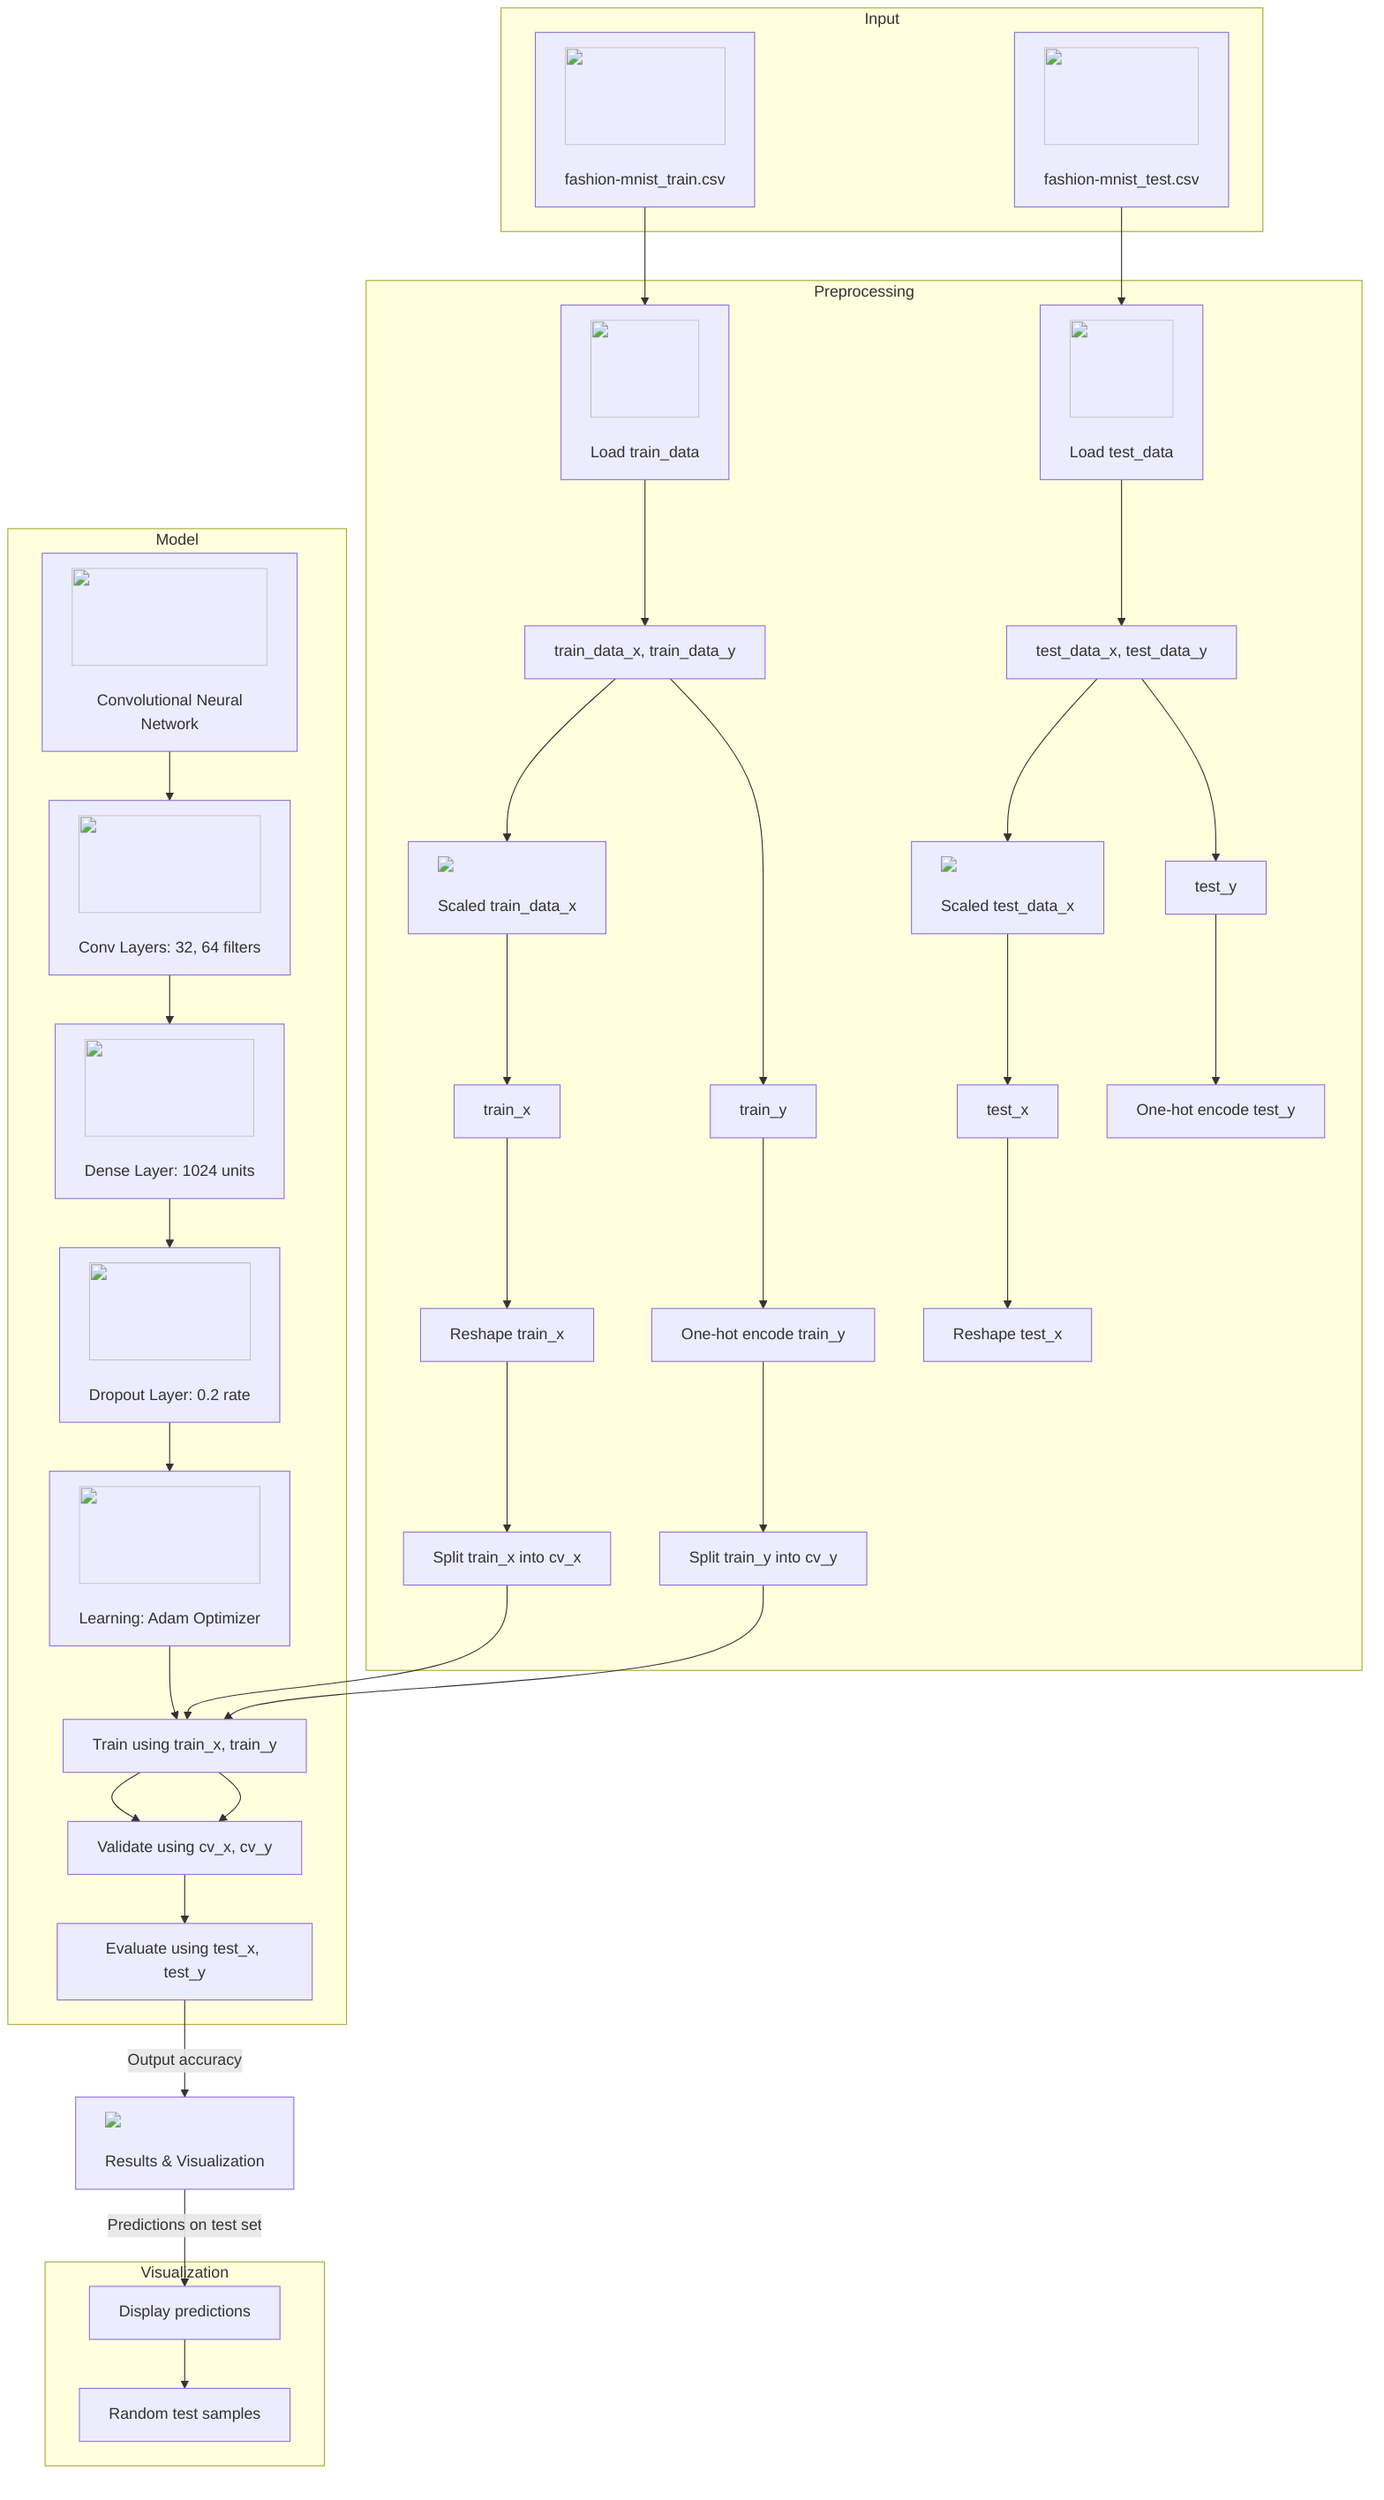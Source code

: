 flowchart TD
    %% Data Sources
    subgraph Input
        A1["<img src='icons/file.svg' width=100 height=100/> <br/> fashion-mnist_train.csv"]
        A2["<img src='icons/file.svg' width=100 height=100/> <br/> fashion-mnist_test.csv"]
    end
    
    %% Data Preprocessing
    subgraph Preprocessing
        B1["<img src='icons/database.svg' width=100 height=100/> <br/> Load train_data"]
        B2["<img src='icons/database.svg' width=100 height=100/> <br/> Load test_data"]
        B1 --> B3["train_data_x, train_data_y"]
        B2 --> B4["test_data_x, test_data_y"]
        B3 --> B5["<img src='dummy_plots/scatter_plot_template.svg'/> <br/> Scaled train_data_x"]
        B4 --> B6["<img src='dummy_plots/scatter_plot_template.svg'/> <br/> Scaled test_data_x"]
        B5 --> B7["train_x"]
        B3 --> B8["train_y"]
        B6 --> B9["test_x"]
        B4 --> B10["test_y"]
        B7 --> B11["Reshape train_x"]
        B9 --> B12["Reshape test_x"]
        B8 --> B13["One-hot encode train_y"]
        B10 --> B14["One-hot encode test_y"]
        B11 --> B15["Split train_x into cv_x"]
        B13 --> B16["Split train_y into cv_y"]
    end

    %% Model
    subgraph Model
        C1["<img src='icons/brain.svg' width=100 height=100/> <br/> Convolutional Neural Network"]
        C2["<img src='icons/brain.svg' width=100 height=100/> <br/> Conv Layers: 32, 64 filters"]
        C3["<img src='icons/brain.svg' width=100 height=100/> <br/> Dense Layer: 1024 units"]
        C4["<img src='icons/brain.svg' width=100 height=100/> <br/> Dropout Layer: 0.2 rate"]
        C5["<img src='icons/brain.svg' width=100 height=100/> <br/> Learning: Adam Optimizer"]
        C6["Train using train_x, train_y"]
        C7["Validate using cv_x, cv_y"]
        C8["Evaluate using test_x, test_y"]
        C1 --> C2
        C2 --> C3
        C3 --> C4
        C4 --> C5
        C5 --> C6
        C6 --> C7
        C7 --> C8
    end

    %% Diagram flow
    A1 --> B1
    A2 --> B2
    B15 --> C6
    B16 --> C6
    C6 --> C7
    C8 -->|"Output accuracy"| D1["<img src='dummy_plots/barplot_template.svg'/> <br/> Results & Visualization"]
    D1 -->|"Predictions on test set"| E1["Display predictions"]

    %% Visualization
    subgraph Visualization
        E2["Random test samples"]
        E1 --> E2
    end
    
    %% Commentary
    %% A1 and A2: Data sources.
    %% B1 to B16: Data loading and preprocessing steps.
    %% C1 to C8: CNN building, training, and evaluation.
    %% D1: Capturing performance output and visualization insights.
    %% E1 to E2: Showcasing predictions on the test dataset.